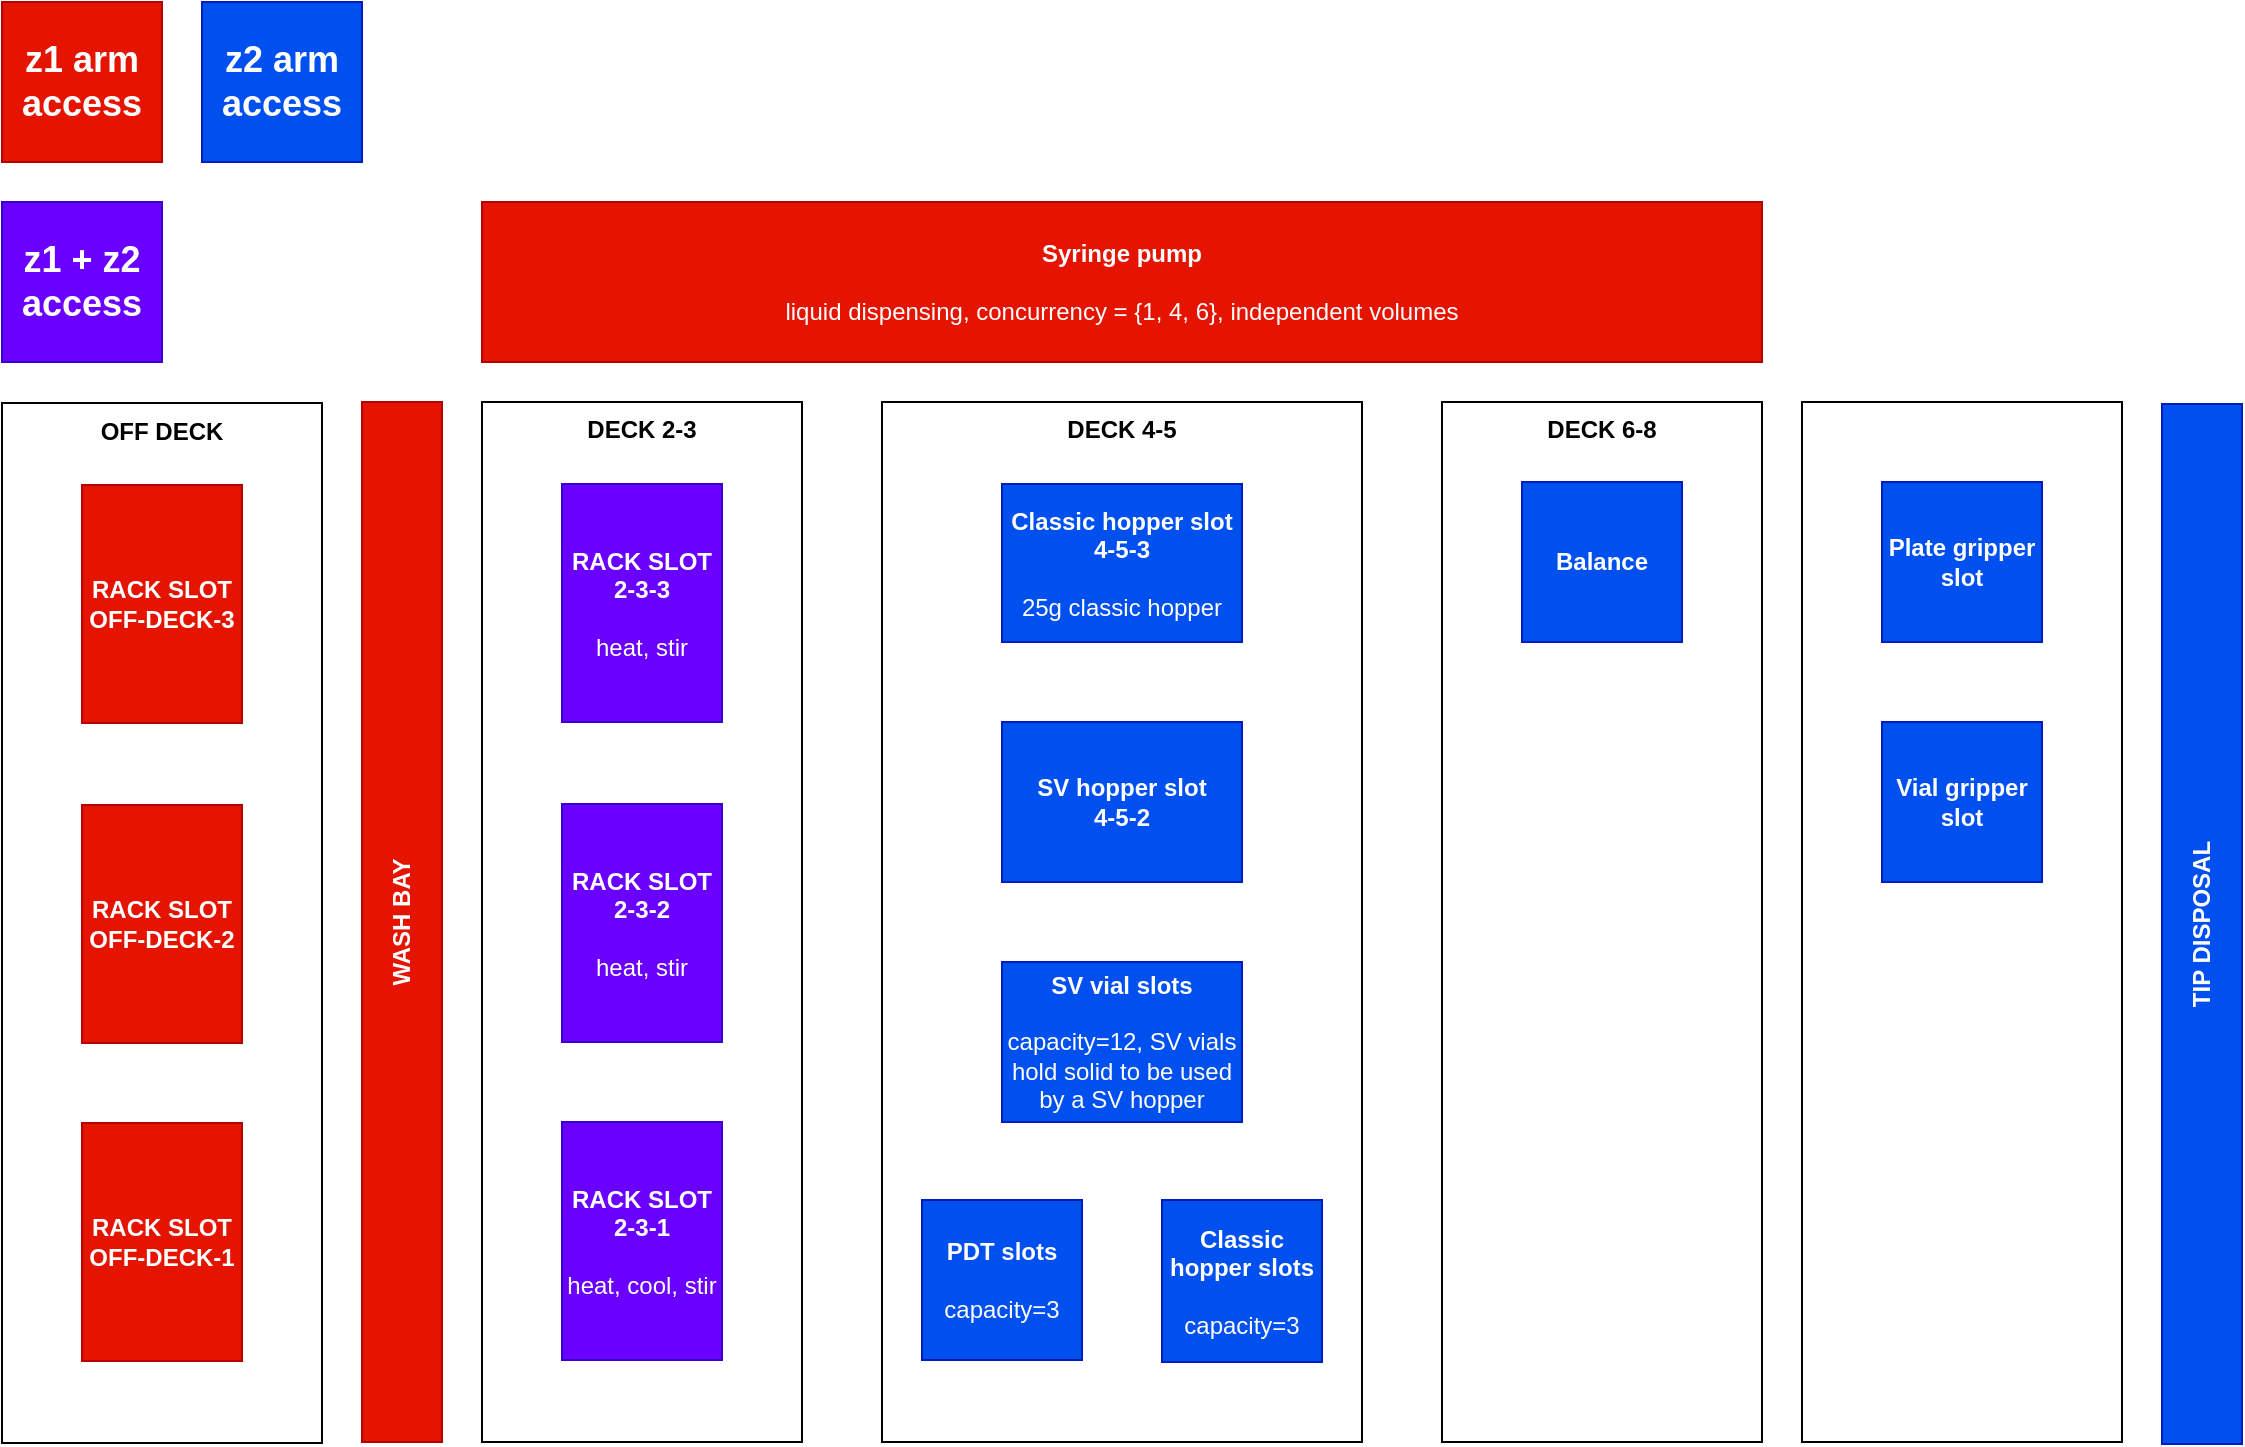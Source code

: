 <mxfile version="20.7.4" type="device"><diagram id="eSBOruccMRfgGsM2clmA" name="Page-1"><mxGraphModel dx="2284" dy="1922" grid="1" gridSize="10" guides="1" tooltips="1" connect="1" arrows="1" fold="1" page="1" pageScale="1" pageWidth="850" pageHeight="1100" math="0" shadow="0"><root><mxCell id="0"/><mxCell id="1" parent="0"/><mxCell id="8XShldMfjXq8pg7aiQaW-2" value="&lt;b&gt;&lt;font color=&quot;#000000&quot;&gt;DECK 2-3&lt;/font&gt;&lt;/b&gt;" style="rounded=0;whiteSpace=wrap;html=1;verticalAlign=top;fillOpacity=10;fillColor=none;fontColor=#ffffff;strokeColor=default;" parent="1" vertex="1"><mxGeometry x="80" y="40" width="160" height="520" as="geometry"/></mxCell><mxCell id="8XShldMfjXq8pg7aiQaW-3" value="&lt;b&gt;RACK SLOT 2-3-3&lt;br&gt;&lt;/b&gt;&lt;br&gt;heat, stir" style="rounded=0;whiteSpace=wrap;html=1;fillColor=#6a00ff;fontColor=#ffffff;strokeColor=#3700CC;" parent="1" vertex="1"><mxGeometry x="120" y="81" width="80" height="119" as="geometry"/></mxCell><mxCell id="8XShldMfjXq8pg7aiQaW-6" value="WASH BAY" style="rounded=0;whiteSpace=wrap;html=1;verticalAlign=middle;fontStyle=1;horizontal=0;fillColor=#e51400;fontColor=#ffffff;strokeColor=#B20000;" parent="1" vertex="1"><mxGeometry x="20" y="40" width="40" height="520" as="geometry"/></mxCell><mxCell id="8XShldMfjXq8pg7aiQaW-12" value="&lt;b&gt;DECK 4-5&lt;/b&gt;" style="rounded=0;whiteSpace=wrap;html=1;verticalAlign=top;fillOpacity=50;" parent="1" vertex="1"><mxGeometry x="280" y="40" width="240" height="520" as="geometry"/></mxCell><mxCell id="8XShldMfjXq8pg7aiQaW-13" value="&lt;b&gt;PDT slots&lt;br&gt;&lt;/b&gt;&lt;br&gt;capacity=3" style="rounded=0;whiteSpace=wrap;html=1;fillColor=#0050ef;fontColor=#ffffff;strokeColor=#001DBC;" parent="1" vertex="1"><mxGeometry x="300" y="439" width="80" height="80" as="geometry"/></mxCell><mxCell id="8XShldMfjXq8pg7aiQaW-14" value="&lt;b&gt;Classic hopper slots&lt;/b&gt;&lt;br&gt;&lt;br&gt;capacity=3" style="rounded=0;whiteSpace=wrap;html=1;fillColor=#0050ef;fontColor=#ffffff;strokeColor=#001DBC;" parent="1" vertex="1"><mxGeometry x="420" y="439" width="80" height="81" as="geometry"/></mxCell><mxCell id="8XShldMfjXq8pg7aiQaW-15" value="TIP DISPOSAL" style="rounded=0;whiteSpace=wrap;html=1;verticalAlign=middle;fontStyle=1;horizontal=0;fillColor=#0050ef;fontColor=#ffffff;strokeColor=#001DBC;" parent="1" vertex="1"><mxGeometry x="920" y="41" width="40" height="520" as="geometry"/></mxCell><mxCell id="8XShldMfjXq8pg7aiQaW-16" value="&lt;b&gt;SV hopper slot&lt;br&gt;4-5-2&lt;br&gt;&lt;/b&gt;" style="rounded=0;whiteSpace=wrap;html=1;fillColor=#0050ef;fontColor=#ffffff;strokeColor=#001DBC;" parent="1" vertex="1"><mxGeometry x="340" y="200" width="120" height="80" as="geometry"/></mxCell><mxCell id="8XShldMfjXq8pg7aiQaW-20" value="Syringe pump&lt;br&gt;&lt;span style=&quot;font-weight: 400;&quot;&gt;&lt;br&gt;&lt;/span&gt;&lt;span style=&quot;font-weight: normal;&quot;&gt;liquid dispensing, concurrency = {1, 4, 6}, independent volumes&lt;/span&gt;" style="rounded=0;whiteSpace=wrap;html=1;fillColor=#e51400;fontStyle=1;fillOpacity=100;fontColor=#ffffff;strokeColor=#B20000;" parent="1" vertex="1"><mxGeometry x="80" y="-60" width="640" height="80" as="geometry"/></mxCell><mxCell id="8XShldMfjXq8pg7aiQaW-27" value="&lt;b&gt;RACK SLOT 2-3-2&lt;br&gt;&lt;/b&gt;&lt;br&gt;heat, stir" style="rounded=0;whiteSpace=wrap;html=1;fillColor=#6a00ff;fontColor=#ffffff;strokeColor=#3700CC;" parent="1" vertex="1"><mxGeometry x="120" y="241" width="80" height="119" as="geometry"/></mxCell><mxCell id="8XShldMfjXq8pg7aiQaW-28" value="&lt;b&gt;RACK SLOT 2-3-1&lt;br&gt;&lt;/b&gt;&lt;br&gt;heat, cool, stir" style="rounded=0;whiteSpace=wrap;html=1;fillColor=#6a00ff;fontColor=#ffffff;strokeColor=#3700CC;" parent="1" vertex="1"><mxGeometry x="120" y="400" width="80" height="119" as="geometry"/></mxCell><mxCell id="8XShldMfjXq8pg7aiQaW-29" value="&lt;b&gt;Classic hopper slot&lt;/b&gt;&lt;br&gt;&lt;b&gt;4-5-3&lt;/b&gt;&lt;br&gt;&lt;br&gt;25g classic hopper" style="rounded=0;whiteSpace=wrap;html=1;fillColor=#0050ef;fontColor=#ffffff;strokeColor=#001DBC;" parent="1" vertex="1"><mxGeometry x="340" y="81" width="120" height="79" as="geometry"/></mxCell><mxCell id="8XShldMfjXq8pg7aiQaW-30" value="&lt;b&gt;SV vial slots&lt;/b&gt;&lt;br&gt;&lt;br&gt;capacity=12, SV vials hold solid to be used by a SV hopper" style="rounded=0;whiteSpace=wrap;html=1;fillColor=#0050ef;fontColor=#ffffff;strokeColor=#001DBC;" parent="1" vertex="1"><mxGeometry x="340" y="320" width="120" height="80" as="geometry"/></mxCell><mxCell id="8XShldMfjXq8pg7aiQaW-31" value="&lt;b&gt;OFF DECK&lt;/b&gt;" style="rounded=0;whiteSpace=wrap;html=1;verticalAlign=top;fillOpacity=50;" parent="1" vertex="1"><mxGeometry x="-160" y="40.5" width="160" height="520" as="geometry"/></mxCell><mxCell id="8XShldMfjXq8pg7aiQaW-32" value="&lt;b&gt;RACK SLOT OFF-DECK-3&lt;br&gt;&lt;/b&gt;" style="rounded=0;whiteSpace=wrap;html=1;fillColor=#e51400;fontColor=#ffffff;strokeColor=#B20000;" parent="1" vertex="1"><mxGeometry x="-120" y="81.5" width="80" height="119" as="geometry"/></mxCell><mxCell id="8XShldMfjXq8pg7aiQaW-33" value="&lt;b&gt;RACK SLOT OFF-DECK-2&lt;br&gt;&lt;/b&gt;" style="rounded=0;whiteSpace=wrap;html=1;fillColor=#e51400;fontColor=#ffffff;strokeColor=#B20000;" parent="1" vertex="1"><mxGeometry x="-120" y="241.5" width="80" height="119" as="geometry"/></mxCell><mxCell id="8XShldMfjXq8pg7aiQaW-34" value="&lt;b&gt;RACK SLOT OFF-DECK-1&lt;br&gt;&lt;/b&gt;" style="rounded=0;whiteSpace=wrap;html=1;fillColor=#e51400;fontColor=#ffffff;strokeColor=#B20000;" parent="1" vertex="1"><mxGeometry x="-120" y="400.5" width="80" height="119" as="geometry"/></mxCell><mxCell id="8XShldMfjXq8pg7aiQaW-35" value="&lt;font style=&quot;font-size: 18px;&quot;&gt;&lt;b&gt;z1 arm access&lt;/b&gt;&lt;/font&gt;" style="rounded=0;whiteSpace=wrap;html=1;fillColor=#e51400;fillOpacity=100;fontColor=#ffffff;strokeColor=#B20000;verticalAlign=middle;align=center;" parent="1" vertex="1"><mxGeometry x="-160" y="-160" width="80" height="80" as="geometry"/></mxCell><mxCell id="8XShldMfjXq8pg7aiQaW-36" value="&lt;font style=&quot;font-size: 18px;&quot;&gt;&lt;b style=&quot;&quot;&gt;z2 arm access&lt;/b&gt;&lt;/font&gt;" style="rounded=0;whiteSpace=wrap;html=1;fillColor=#0050ef;fillOpacity=100;fontColor=#ffffff;strokeColor=#001DBC;verticalAlign=middle;align=center;" parent="1" vertex="1"><mxGeometry x="-60" y="-160" width="80" height="80" as="geometry"/></mxCell><mxCell id="8XShldMfjXq8pg7aiQaW-38" value="&lt;font style=&quot;font-size: 18px;&quot;&gt;&lt;b style=&quot;&quot;&gt;z1 + z2 access&lt;/b&gt;&lt;/font&gt;" style="rounded=0;whiteSpace=wrap;html=1;fillColor=#6a00ff;fillOpacity=100;fontColor=#ffffff;strokeColor=#3700CC;verticalAlign=middle;align=center;" parent="1" vertex="1"><mxGeometry x="-160" y="-60" width="80" height="80" as="geometry"/></mxCell><mxCell id="8XShldMfjXq8pg7aiQaW-40" value="" style="group" parent="1" vertex="1" connectable="0"><mxGeometry x="740" y="40" width="160" height="520" as="geometry"/></mxCell><mxCell id="8XShldMfjXq8pg7aiQaW-21" value="" style="rounded=0;whiteSpace=wrap;html=1;verticalAlign=top;" parent="8XShldMfjXq8pg7aiQaW-40" vertex="1"><mxGeometry width="160" height="520" as="geometry"/></mxCell><mxCell id="8XShldMfjXq8pg7aiQaW-22" value="Plate gripper slot" style="rounded=0;whiteSpace=wrap;html=1;fontStyle=1;fillColor=#0050ef;fontColor=#ffffff;strokeColor=#001DBC;" parent="8XShldMfjXq8pg7aiQaW-40" vertex="1"><mxGeometry x="40" y="40" width="80" height="80" as="geometry"/></mxCell><mxCell id="8XShldMfjXq8pg7aiQaW-23" value="Vial gripper slot" style="rounded=0;whiteSpace=wrap;html=1;fontStyle=1;fillColor=#0050ef;fontColor=#ffffff;strokeColor=#001DBC;" parent="8XShldMfjXq8pg7aiQaW-40" vertex="1"><mxGeometry x="40" y="160" width="80" height="80" as="geometry"/></mxCell><mxCell id="8XShldMfjXq8pg7aiQaW-42" value="" style="group" parent="1" vertex="1" connectable="0"><mxGeometry x="560" y="40" width="160" height="520" as="geometry"/></mxCell><mxCell id="8XShldMfjXq8pg7aiQaW-43" value="&lt;b style=&quot;border-color: var(--border-color);&quot;&gt;DECK 6-8&lt;/b&gt;" style="rounded=0;whiteSpace=wrap;html=1;verticalAlign=top;" parent="8XShldMfjXq8pg7aiQaW-42" vertex="1"><mxGeometry width="160" height="520" as="geometry"/></mxCell><mxCell id="8XShldMfjXq8pg7aiQaW-45" value="Balance" style="rounded=0;whiteSpace=wrap;html=1;fontStyle=1;fillColor=#0050ef;fontColor=#ffffff;strokeColor=#001DBC;" parent="8XShldMfjXq8pg7aiQaW-42" vertex="1"><mxGeometry x="40" y="40" width="80" height="80" as="geometry"/></mxCell></root></mxGraphModel></diagram></mxfile>